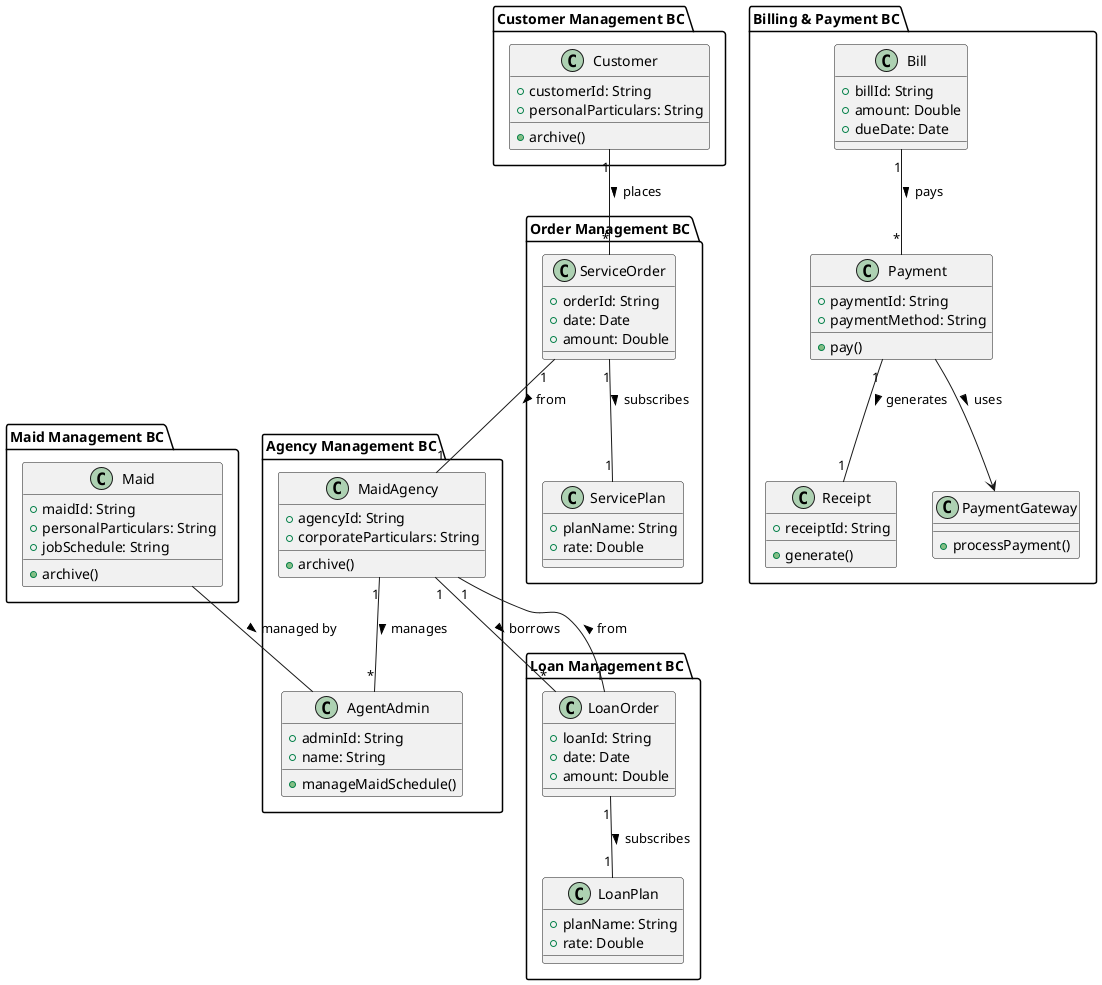 @startuml
' 定义包（Bounded Contexts）
package "Agency Management BC" {
    class MaidAgency {
        +agencyId: String
        +corporateParticulars: String
        +archive()
    }
    class AgentAdmin {
        +adminId: String
        +name: String
        +manageMaidSchedule()
    }
    MaidAgency "1" -- "*" AgentAdmin : manages >
}

package "Customer Management BC" {
    class Customer {
        +customerId: String
        +personalParticulars: String
        +archive()
    }
}

package "Maid Management BC" {
    class Maid {
        +maidId: String
        +personalParticulars: String
        +jobSchedule: String
        +archive()
    }
    Maid -- AgentAdmin : managed by >
}

package "Order Management BC" {
    class ServiceOrder {
        +orderId: String
        +date: Date
        +amount: Double
    }
    class ServicePlan {
        +planName: String
        +rate: Double
    }
    Customer "1" -- "*" ServiceOrder : places >
    ServiceOrder "1" -- "1" ServicePlan : subscribes >
    ServiceOrder "1" -- "1" MaidAgency : from >
}

package "Loan Management BC" {
    class LoanOrder {
        +loanId: String
        +date: Date
        +amount: Double
    }
    class LoanPlan {
        +planName: String
        +rate: Double
    }
    MaidAgency "1" -- "*" LoanOrder : borrows >
    LoanOrder "1" -- "1" LoanPlan : subscribes >
    LoanOrder "1" -- "1" MaidAgency : from >
}

package "Billing & Payment BC" {
    class Bill {
        +billId: String
        +amount: Double
        +dueDate: Date
    }
    class Payment {
        +paymentId: String
        +paymentMethod: String
        +pay()
    }
    class Receipt {
        +receiptId: String
        +generate()
    }
    class PaymentGateway {
        +processPayment()
    }

    Bill "1" -- "*" Payment : pays >
    Payment "1" -- "1" Receipt : generates >
    Payment --> PaymentGateway : uses >
}

@enduml
